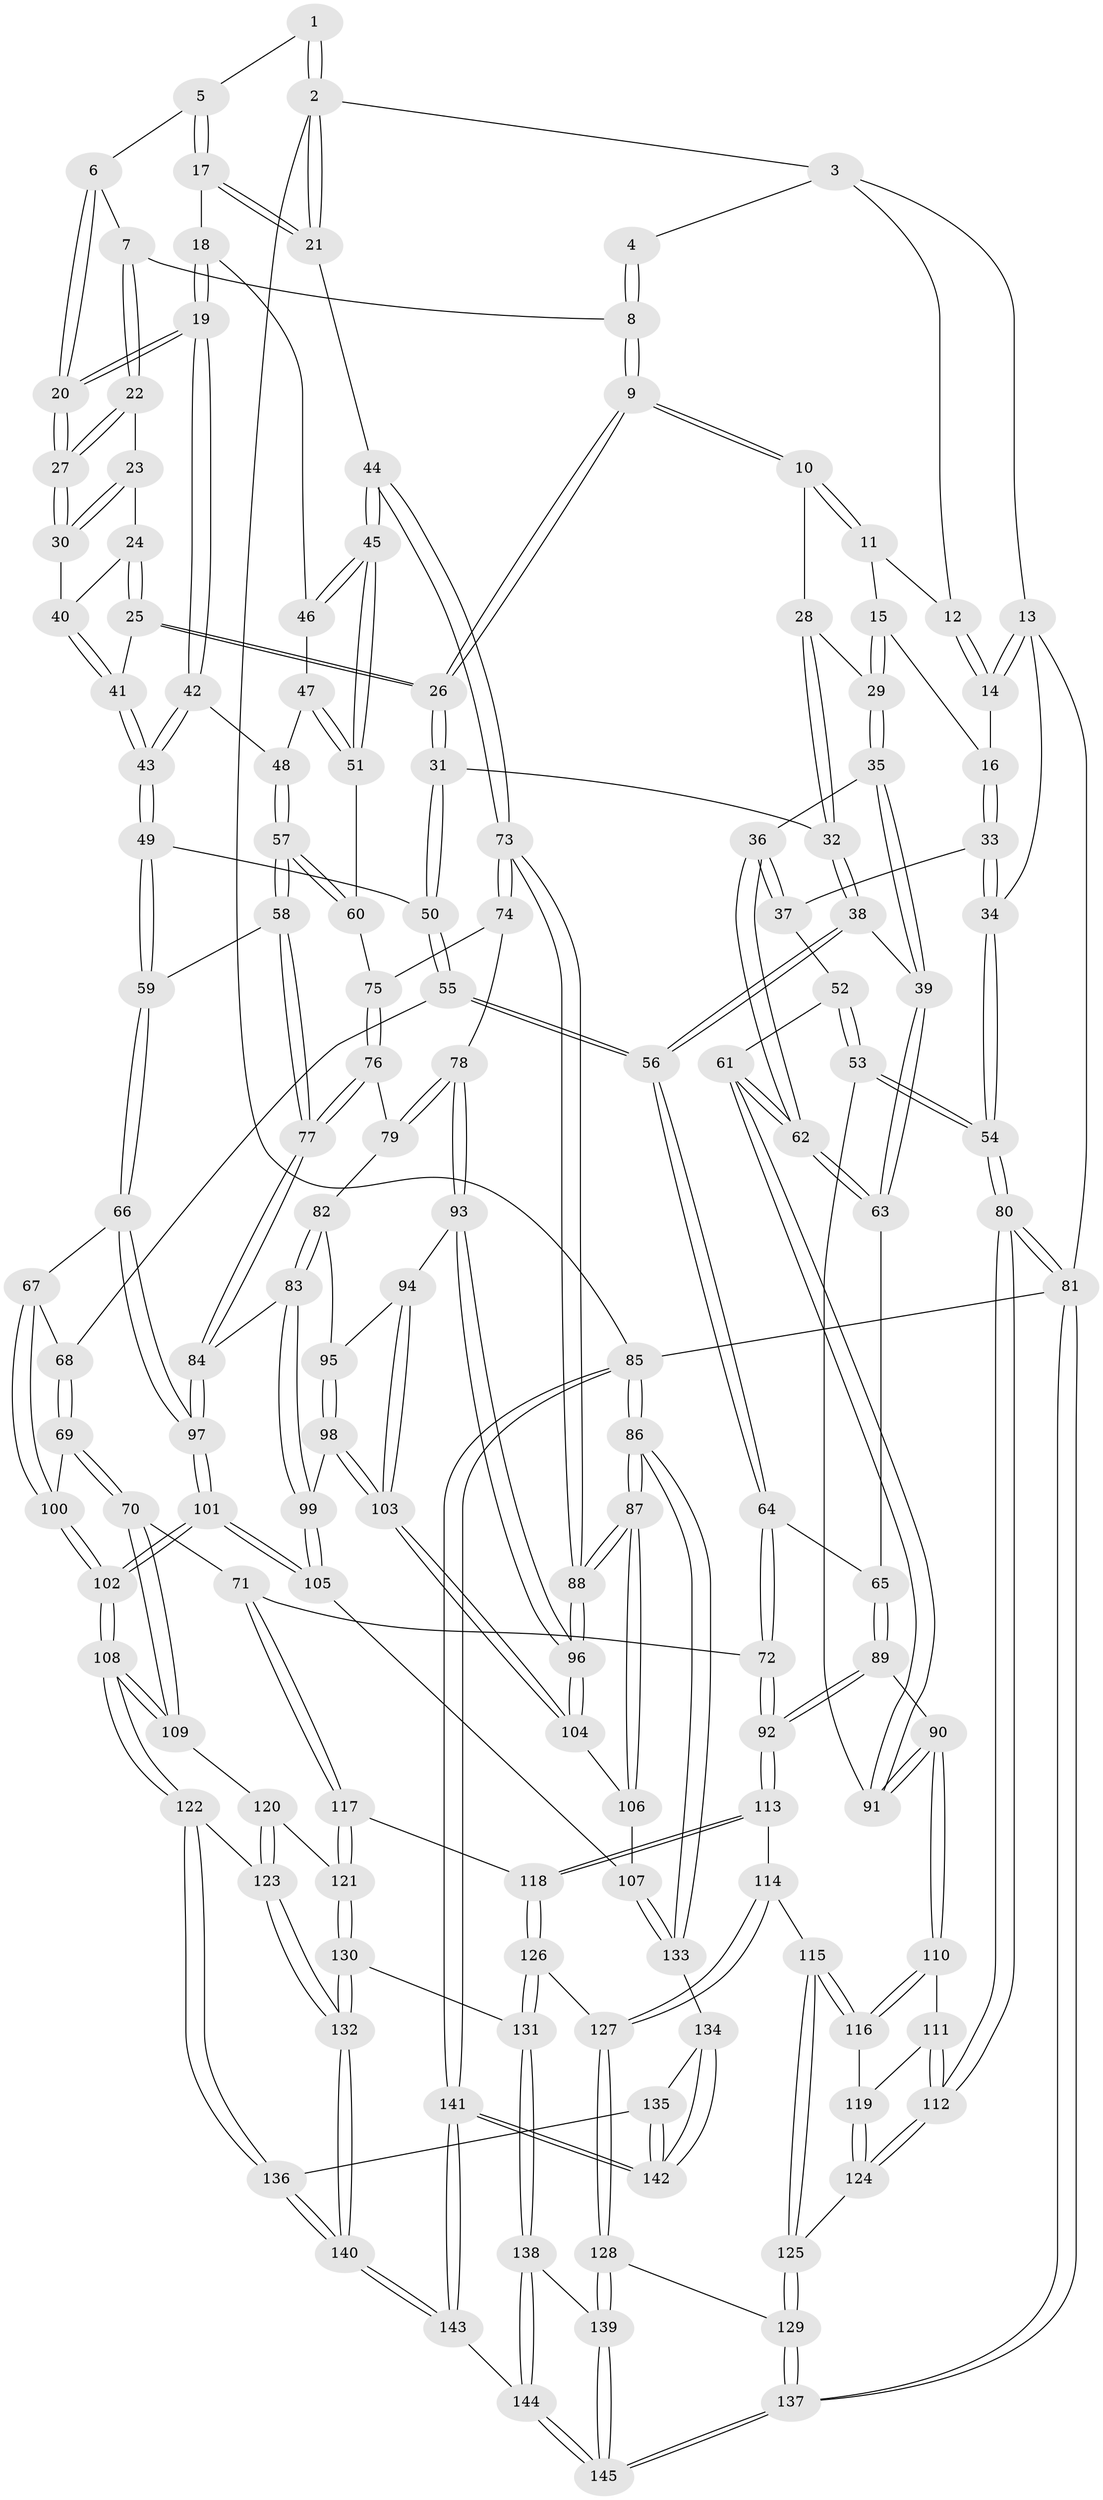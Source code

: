 // coarse degree distribution, {4: 0.4782608695652174, 3: 0.21739130434782608, 2: 0.10869565217391304, 5: 0.17391304347826086, 6: 0.021739130434782608}
// Generated by graph-tools (version 1.1) at 2025/38/03/04/25 23:38:23]
// undirected, 145 vertices, 359 edges
graph export_dot {
  node [color=gray90,style=filled];
  1 [pos="+0.6703333334924716+0"];
  2 [pos="+1+0"];
  3 [pos="+0.23201831620047828+0"];
  4 [pos="+0.557188419273667+0"];
  5 [pos="+0.7441669363722855+0.10200068362881662"];
  6 [pos="+0.6823137714057076+0.1159058623298067"];
  7 [pos="+0.583355656776742+0.1019366938204701"];
  8 [pos="+0.5363996555931868+0.056647021147945696"];
  9 [pos="+0.42424987769352784+0.14411442078476117"];
  10 [pos="+0.4054265548678925+0.1392483641292209"];
  11 [pos="+0.28920871878932297+0.0322075078245969"];
  12 [pos="+0.2255865961074663+0"];
  13 [pos="+0+0.10766521783642047"];
  14 [pos="+0.11811507627426439+0.0571657527045361"];
  15 [pos="+0.22993606775240605+0.17408369303377363"];
  16 [pos="+0.12326314167987139+0.17325758981601735"];
  17 [pos="+0.7602581992221757+0.11128494698721364"];
  18 [pos="+0.7585727477901163+0.2493811404228786"];
  19 [pos="+0.6868775063844015+0.26640637137653567"];
  20 [pos="+0.6627386980224456+0.2519442620901448"];
  21 [pos="+1+0"];
  22 [pos="+0.5855467560315093+0.12325494006276892"];
  23 [pos="+0.5623836043549713+0.2111132435368925"];
  24 [pos="+0.5232537692448348+0.2458295417922229"];
  25 [pos="+0.48437503557753886+0.25939470903857886"];
  26 [pos="+0.45788360614260293+0.2621095659460771"];
  27 [pos="+0.659141978446705+0.25113046074827144"];
  28 [pos="+0.3199089989785457+0.19817930532065026"];
  29 [pos="+0.2730034297297956+0.2229351775604343"];
  30 [pos="+0.6549910517567219+0.2518434001994522"];
  31 [pos="+0.4451538827530599+0.29251736413922486"];
  32 [pos="+0.39179509423120784+0.3074681169129242"];
  33 [pos="+0.06298604018986162+0.2564914599521724"];
  34 [pos="+0+0.2319905779540187"];
  35 [pos="+0.26553376379199456+0.32348923626717196"];
  36 [pos="+0.21852533098721297+0.33490297806063823"];
  37 [pos="+0.06548021358160347+0.25937733496479104"];
  38 [pos="+0.33882472034667344+0.3269777865327527"];
  39 [pos="+0.28314900850347885+0.33254856288536394"];
  40 [pos="+0.607840298732814+0.2748515916017828"];
  41 [pos="+0.5825363858907157+0.3169510591424989"];
  42 [pos="+0.6738546101116305+0.3359684692355545"];
  43 [pos="+0.5873225889889704+0.388435392639169"];
  44 [pos="+1+0.19396319692214026"];
  45 [pos="+1+0.19523928066862953"];
  46 [pos="+0.7626552224204902+0.25173408760986077"];
  47 [pos="+0.7876582010009572+0.3295179709863962"];
  48 [pos="+0.6947544771153927+0.35987771182487843"];
  49 [pos="+0.5757364954704252+0.40668702743194224"];
  50 [pos="+0.5033484456585847+0.42652740869404393"];
  51 [pos="+0.8256229353014176+0.3998484739819461"];
  52 [pos="+0.07233896217811979+0.3513288159258195"];
  53 [pos="+0+0.5721129232540861"];
  54 [pos="+0+0.572204289313805"];
  55 [pos="+0.4972479773565517+0.4376122108931671"];
  56 [pos="+0.4261499853608397+0.4823078188929345"];
  57 [pos="+0.7572873977000342+0.4751774545189313"];
  58 [pos="+0.737138277595197+0.5026354730302393"];
  59 [pos="+0.7220989627558135+0.5098081654425756"];
  60 [pos="+0.7981662946895651+0.4480877152848132"];
  61 [pos="+0.1415452032285165+0.511493727198633"];
  62 [pos="+0.14320028605934434+0.5101719591607157"];
  63 [pos="+0.3190361397221884+0.48370310668838157"];
  64 [pos="+0.39156271431428064+0.5154348012435799"];
  65 [pos="+0.36606071030271115+0.5134653314646986"];
  66 [pos="+0.7044121176770227+0.5345469233273965"];
  67 [pos="+0.6965821800175865+0.5401833911898484"];
  68 [pos="+0.5223417093824855+0.4805655218159372"];
  69 [pos="+0.5790163180688213+0.6121494643434653"];
  70 [pos="+0.5386868173482456+0.6699496615268443"];
  71 [pos="+0.4938678882626887+0.6691864921566038"];
  72 [pos="+0.42668864574362736+0.5975963224872627"];
  73 [pos="+1+0.3560531289559822"];
  74 [pos="+0.949729430111752+0.4968762535885875"];
  75 [pos="+0.9102333345610244+0.508505028226698"];
  76 [pos="+0.9008563166121711+0.5442458747855022"];
  77 [pos="+0.8363844509576616+0.5988904776523649"];
  78 [pos="+0.9513464903553593+0.5961269872198937"];
  79 [pos="+0.930651553681886+0.5872905979795157"];
  80 [pos="+0+1"];
  81 [pos="+0+1"];
  82 [pos="+0.8893010380988462+0.6090883694769358"];
  83 [pos="+0.8403615107916752+0.6083142137136208"];
  84 [pos="+0.8392003306555881+0.6076572483868813"];
  85 [pos="+1+1"];
  86 [pos="+1+0.8390843686935375"];
  87 [pos="+1+0.6838189225462573"];
  88 [pos="+1+0.6647312811026393"];
  89 [pos="+0.23943454688403792+0.6636730012715331"];
  90 [pos="+0.11157239815285304+0.6152362661107486"];
  91 [pos="+0.08951059504517955+0.5885529915584895"];
  92 [pos="+0.2745273958016916+0.7017078678802492"];
  93 [pos="+0.9703216360837109+0.6121661563968043"];
  94 [pos="+0.929192294715447+0.635681650444844"];
  95 [pos="+0.9178700353189635+0.6313652412097455"];
  96 [pos="+1+0.6587727441197867"];
  97 [pos="+0.7701912516312074+0.7182976715458608"];
  98 [pos="+0.8756029100639916+0.6501451018795176"];
  99 [pos="+0.8728096647067347+0.6492081321766648"];
  100 [pos="+0.6548674788013966+0.5758068133940845"];
  101 [pos="+0.7603742918202498+0.7827800033345393"];
  102 [pos="+0.7342258286950175+0.7945743164992162"];
  103 [pos="+0.9143291842347536+0.6715993578704778"];
  104 [pos="+0.9147153681007554+0.6727320648707927"];
  105 [pos="+0.847013130936784+0.7926086495774759"];
  106 [pos="+0.9053543454516948+0.7631483198953428"];
  107 [pos="+0.8559987539474965+0.794946928824037"];
  108 [pos="+0.7207973616521285+0.8034098566763396"];
  109 [pos="+0.5454731042556855+0.6793352720970716"];
  110 [pos="+0.11038125527211129+0.6390996053903892"];
  111 [pos="+0.06950225109580067+0.7439085092347933"];
  112 [pos="+0+0.8957333922834709"];
  113 [pos="+0.2946674485057808+0.7416288071883348"];
  114 [pos="+0.240049702551477+0.800000369161114"];
  115 [pos="+0.16844051843065655+0.8164733650430458"];
  116 [pos="+0.1453165205536855+0.7902882018768651"];
  117 [pos="+0.3853784290750902+0.7780530699707578"];
  118 [pos="+0.3724799248833643+0.7826113962990163"];
  119 [pos="+0.0859615978084553+0.8136181224906387"];
  120 [pos="+0.533212541933149+0.795521722783082"];
  121 [pos="+0.5038111844309139+0.8464553112803401"];
  122 [pos="+0.6957627723415443+0.8576211239120113"];
  123 [pos="+0.6891082690856001+0.8599608152274243"];
  124 [pos="+0.04594284253023025+0.8699715797631427"];
  125 [pos="+0.14707251330229573+0.8874901855491729"];
  126 [pos="+0.3615263717087526+0.8820914678017963"];
  127 [pos="+0.2483407968571974+0.9150497278646428"];
  128 [pos="+0.22329674443557998+0.9415807327831704"];
  129 [pos="+0.15859821449676384+0.9044693801241157"];
  130 [pos="+0.524855706236997+0.8975471467922935"];
  131 [pos="+0.38926168159448293+0.9285666836282566"];
  132 [pos="+0.5610096486265719+0.9225777851201038"];
  133 [pos="+0.9147434239632269+0.8885684881411574"];
  134 [pos="+0.9085925399732133+0.9198173291757747"];
  135 [pos="+0.7225282969554861+0.9231905186491683"];
  136 [pos="+0.7187760633965709+0.9159083691744088"];
  137 [pos="+0+1"];
  138 [pos="+0.38907546189365366+0.9355970340293615"];
  139 [pos="+0.22739652898483673+0.9773016190151448"];
  140 [pos="+0.5294730432740047+1"];
  141 [pos="+0.8811052331713634+1"];
  142 [pos="+0.8790463751476254+1"];
  143 [pos="+0.4997086666349474+1"];
  144 [pos="+0.3959720867221009+1"];
  145 [pos="+0.25026555638127157+1"];
  1 -- 2;
  1 -- 2;
  1 -- 5;
  2 -- 3;
  2 -- 21;
  2 -- 21;
  2 -- 85;
  3 -- 4;
  3 -- 12;
  3 -- 13;
  4 -- 8;
  4 -- 8;
  5 -- 6;
  5 -- 17;
  5 -- 17;
  6 -- 7;
  6 -- 20;
  6 -- 20;
  7 -- 8;
  7 -- 22;
  7 -- 22;
  8 -- 9;
  8 -- 9;
  9 -- 10;
  9 -- 10;
  9 -- 26;
  9 -- 26;
  10 -- 11;
  10 -- 11;
  10 -- 28;
  11 -- 12;
  11 -- 15;
  12 -- 14;
  12 -- 14;
  13 -- 14;
  13 -- 14;
  13 -- 34;
  13 -- 81;
  14 -- 16;
  15 -- 16;
  15 -- 29;
  15 -- 29;
  16 -- 33;
  16 -- 33;
  17 -- 18;
  17 -- 21;
  17 -- 21;
  18 -- 19;
  18 -- 19;
  18 -- 46;
  19 -- 20;
  19 -- 20;
  19 -- 42;
  19 -- 42;
  20 -- 27;
  20 -- 27;
  21 -- 44;
  22 -- 23;
  22 -- 27;
  22 -- 27;
  23 -- 24;
  23 -- 30;
  23 -- 30;
  24 -- 25;
  24 -- 25;
  24 -- 40;
  25 -- 26;
  25 -- 26;
  25 -- 41;
  26 -- 31;
  26 -- 31;
  27 -- 30;
  27 -- 30;
  28 -- 29;
  28 -- 32;
  28 -- 32;
  29 -- 35;
  29 -- 35;
  30 -- 40;
  31 -- 32;
  31 -- 50;
  31 -- 50;
  32 -- 38;
  32 -- 38;
  33 -- 34;
  33 -- 34;
  33 -- 37;
  34 -- 54;
  34 -- 54;
  35 -- 36;
  35 -- 39;
  35 -- 39;
  36 -- 37;
  36 -- 37;
  36 -- 62;
  36 -- 62;
  37 -- 52;
  38 -- 39;
  38 -- 56;
  38 -- 56;
  39 -- 63;
  39 -- 63;
  40 -- 41;
  40 -- 41;
  41 -- 43;
  41 -- 43;
  42 -- 43;
  42 -- 43;
  42 -- 48;
  43 -- 49;
  43 -- 49;
  44 -- 45;
  44 -- 45;
  44 -- 73;
  44 -- 73;
  45 -- 46;
  45 -- 46;
  45 -- 51;
  45 -- 51;
  46 -- 47;
  47 -- 48;
  47 -- 51;
  47 -- 51;
  48 -- 57;
  48 -- 57;
  49 -- 50;
  49 -- 59;
  49 -- 59;
  50 -- 55;
  50 -- 55;
  51 -- 60;
  52 -- 53;
  52 -- 53;
  52 -- 61;
  53 -- 54;
  53 -- 54;
  53 -- 91;
  54 -- 80;
  54 -- 80;
  55 -- 56;
  55 -- 56;
  55 -- 68;
  56 -- 64;
  56 -- 64;
  57 -- 58;
  57 -- 58;
  57 -- 60;
  57 -- 60;
  58 -- 59;
  58 -- 77;
  58 -- 77;
  59 -- 66;
  59 -- 66;
  60 -- 75;
  61 -- 62;
  61 -- 62;
  61 -- 91;
  61 -- 91;
  62 -- 63;
  62 -- 63;
  63 -- 65;
  64 -- 65;
  64 -- 72;
  64 -- 72;
  65 -- 89;
  65 -- 89;
  66 -- 67;
  66 -- 97;
  66 -- 97;
  67 -- 68;
  67 -- 100;
  67 -- 100;
  68 -- 69;
  68 -- 69;
  69 -- 70;
  69 -- 70;
  69 -- 100;
  70 -- 71;
  70 -- 109;
  70 -- 109;
  71 -- 72;
  71 -- 117;
  71 -- 117;
  72 -- 92;
  72 -- 92;
  73 -- 74;
  73 -- 74;
  73 -- 88;
  73 -- 88;
  74 -- 75;
  74 -- 78;
  75 -- 76;
  75 -- 76;
  76 -- 77;
  76 -- 77;
  76 -- 79;
  77 -- 84;
  77 -- 84;
  78 -- 79;
  78 -- 79;
  78 -- 93;
  78 -- 93;
  79 -- 82;
  80 -- 81;
  80 -- 81;
  80 -- 112;
  80 -- 112;
  81 -- 137;
  81 -- 137;
  81 -- 85;
  82 -- 83;
  82 -- 83;
  82 -- 95;
  83 -- 84;
  83 -- 99;
  83 -- 99;
  84 -- 97;
  84 -- 97;
  85 -- 86;
  85 -- 86;
  85 -- 141;
  85 -- 141;
  86 -- 87;
  86 -- 87;
  86 -- 133;
  86 -- 133;
  87 -- 88;
  87 -- 88;
  87 -- 106;
  87 -- 106;
  88 -- 96;
  88 -- 96;
  89 -- 90;
  89 -- 92;
  89 -- 92;
  90 -- 91;
  90 -- 91;
  90 -- 110;
  90 -- 110;
  92 -- 113;
  92 -- 113;
  93 -- 94;
  93 -- 96;
  93 -- 96;
  94 -- 95;
  94 -- 103;
  94 -- 103;
  95 -- 98;
  95 -- 98;
  96 -- 104;
  96 -- 104;
  97 -- 101;
  97 -- 101;
  98 -- 99;
  98 -- 103;
  98 -- 103;
  99 -- 105;
  99 -- 105;
  100 -- 102;
  100 -- 102;
  101 -- 102;
  101 -- 102;
  101 -- 105;
  101 -- 105;
  102 -- 108;
  102 -- 108;
  103 -- 104;
  103 -- 104;
  104 -- 106;
  105 -- 107;
  106 -- 107;
  107 -- 133;
  107 -- 133;
  108 -- 109;
  108 -- 109;
  108 -- 122;
  108 -- 122;
  109 -- 120;
  110 -- 111;
  110 -- 116;
  110 -- 116;
  111 -- 112;
  111 -- 112;
  111 -- 119;
  112 -- 124;
  112 -- 124;
  113 -- 114;
  113 -- 118;
  113 -- 118;
  114 -- 115;
  114 -- 127;
  114 -- 127;
  115 -- 116;
  115 -- 116;
  115 -- 125;
  115 -- 125;
  116 -- 119;
  117 -- 118;
  117 -- 121;
  117 -- 121;
  118 -- 126;
  118 -- 126;
  119 -- 124;
  119 -- 124;
  120 -- 121;
  120 -- 123;
  120 -- 123;
  121 -- 130;
  121 -- 130;
  122 -- 123;
  122 -- 136;
  122 -- 136;
  123 -- 132;
  123 -- 132;
  124 -- 125;
  125 -- 129;
  125 -- 129;
  126 -- 127;
  126 -- 131;
  126 -- 131;
  127 -- 128;
  127 -- 128;
  128 -- 129;
  128 -- 139;
  128 -- 139;
  129 -- 137;
  129 -- 137;
  130 -- 131;
  130 -- 132;
  130 -- 132;
  131 -- 138;
  131 -- 138;
  132 -- 140;
  132 -- 140;
  133 -- 134;
  134 -- 135;
  134 -- 142;
  134 -- 142;
  135 -- 136;
  135 -- 142;
  135 -- 142;
  136 -- 140;
  136 -- 140;
  137 -- 145;
  137 -- 145;
  138 -- 139;
  138 -- 144;
  138 -- 144;
  139 -- 145;
  139 -- 145;
  140 -- 143;
  140 -- 143;
  141 -- 142;
  141 -- 142;
  141 -- 143;
  141 -- 143;
  143 -- 144;
  144 -- 145;
  144 -- 145;
}
